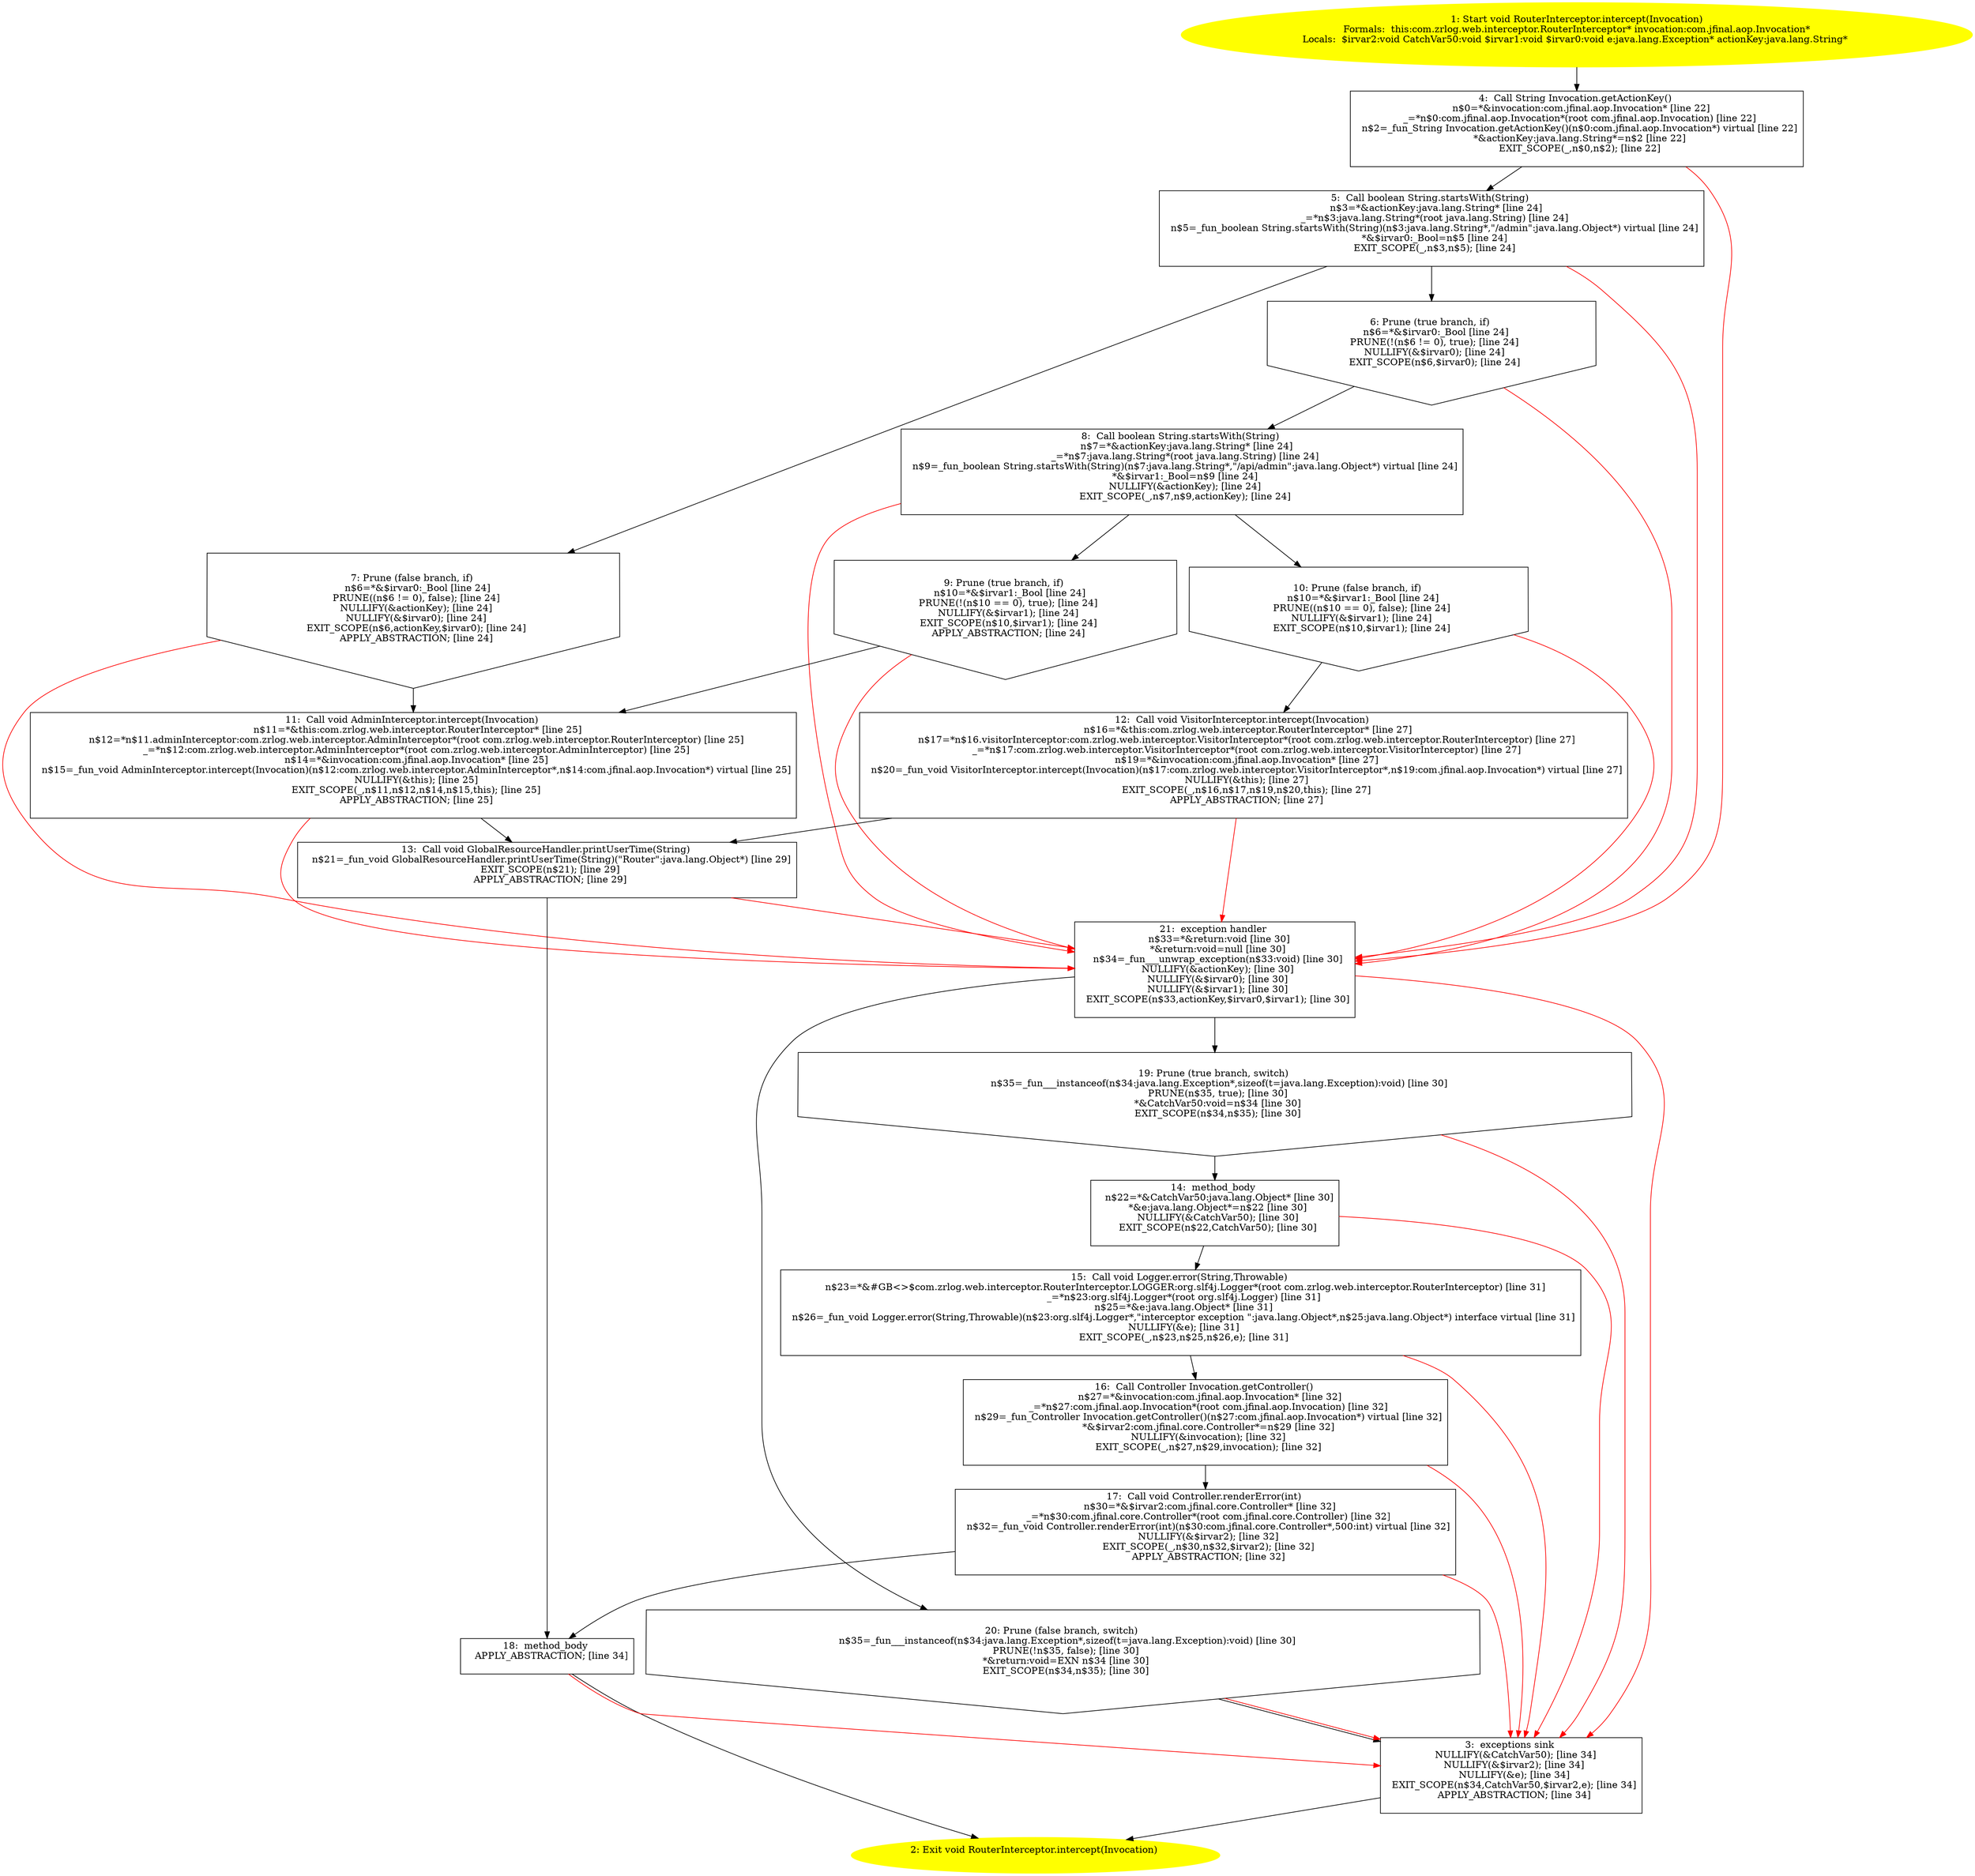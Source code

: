 /* @generated */
digraph cfg {
"com.zrlog.web.interceptor.RouterInterceptor.intercept(com.jfinal.aop.Invocation):void.be0d416b6515673952ac86a31438ba4a_1" [label="1: Start void RouterInterceptor.intercept(Invocation)\nFormals:  this:com.zrlog.web.interceptor.RouterInterceptor* invocation:com.jfinal.aop.Invocation*\nLocals:  $irvar2:void CatchVar50:void $irvar1:void $irvar0:void e:java.lang.Exception* actionKey:java.lang.String* \n  " color=yellow style=filled]
	

	 "com.zrlog.web.interceptor.RouterInterceptor.intercept(com.jfinal.aop.Invocation):void.be0d416b6515673952ac86a31438ba4a_1" -> "com.zrlog.web.interceptor.RouterInterceptor.intercept(com.jfinal.aop.Invocation):void.be0d416b6515673952ac86a31438ba4a_4" ;
"com.zrlog.web.interceptor.RouterInterceptor.intercept(com.jfinal.aop.Invocation):void.be0d416b6515673952ac86a31438ba4a_2" [label="2: Exit void RouterInterceptor.intercept(Invocation) \n  " color=yellow style=filled]
	

"com.zrlog.web.interceptor.RouterInterceptor.intercept(com.jfinal.aop.Invocation):void.be0d416b6515673952ac86a31438ba4a_3" [label="3:  exceptions sink \n   NULLIFY(&CatchVar50); [line 34]\n  NULLIFY(&$irvar2); [line 34]\n  NULLIFY(&e); [line 34]\n  EXIT_SCOPE(n$34,CatchVar50,$irvar2,e); [line 34]\n  APPLY_ABSTRACTION; [line 34]\n " shape="box"]
	

	 "com.zrlog.web.interceptor.RouterInterceptor.intercept(com.jfinal.aop.Invocation):void.be0d416b6515673952ac86a31438ba4a_3" -> "com.zrlog.web.interceptor.RouterInterceptor.intercept(com.jfinal.aop.Invocation):void.be0d416b6515673952ac86a31438ba4a_2" ;
"com.zrlog.web.interceptor.RouterInterceptor.intercept(com.jfinal.aop.Invocation):void.be0d416b6515673952ac86a31438ba4a_4" [label="4:  Call String Invocation.getActionKey() \n   n$0=*&invocation:com.jfinal.aop.Invocation* [line 22]\n  _=*n$0:com.jfinal.aop.Invocation*(root com.jfinal.aop.Invocation) [line 22]\n  n$2=_fun_String Invocation.getActionKey()(n$0:com.jfinal.aop.Invocation*) virtual [line 22]\n  *&actionKey:java.lang.String*=n$2 [line 22]\n  EXIT_SCOPE(_,n$0,n$2); [line 22]\n " shape="box"]
	

	 "com.zrlog.web.interceptor.RouterInterceptor.intercept(com.jfinal.aop.Invocation):void.be0d416b6515673952ac86a31438ba4a_4" -> "com.zrlog.web.interceptor.RouterInterceptor.intercept(com.jfinal.aop.Invocation):void.be0d416b6515673952ac86a31438ba4a_5" ;
	 "com.zrlog.web.interceptor.RouterInterceptor.intercept(com.jfinal.aop.Invocation):void.be0d416b6515673952ac86a31438ba4a_4" -> "com.zrlog.web.interceptor.RouterInterceptor.intercept(com.jfinal.aop.Invocation):void.be0d416b6515673952ac86a31438ba4a_21" [color="red" ];
"com.zrlog.web.interceptor.RouterInterceptor.intercept(com.jfinal.aop.Invocation):void.be0d416b6515673952ac86a31438ba4a_5" [label="5:  Call boolean String.startsWith(String) \n   n$3=*&actionKey:java.lang.String* [line 24]\n  _=*n$3:java.lang.String*(root java.lang.String) [line 24]\n  n$5=_fun_boolean String.startsWith(String)(n$3:java.lang.String*,\"/admin\":java.lang.Object*) virtual [line 24]\n  *&$irvar0:_Bool=n$5 [line 24]\n  EXIT_SCOPE(_,n$3,n$5); [line 24]\n " shape="box"]
	

	 "com.zrlog.web.interceptor.RouterInterceptor.intercept(com.jfinal.aop.Invocation):void.be0d416b6515673952ac86a31438ba4a_5" -> "com.zrlog.web.interceptor.RouterInterceptor.intercept(com.jfinal.aop.Invocation):void.be0d416b6515673952ac86a31438ba4a_6" ;
	 "com.zrlog.web.interceptor.RouterInterceptor.intercept(com.jfinal.aop.Invocation):void.be0d416b6515673952ac86a31438ba4a_5" -> "com.zrlog.web.interceptor.RouterInterceptor.intercept(com.jfinal.aop.Invocation):void.be0d416b6515673952ac86a31438ba4a_7" ;
	 "com.zrlog.web.interceptor.RouterInterceptor.intercept(com.jfinal.aop.Invocation):void.be0d416b6515673952ac86a31438ba4a_5" -> "com.zrlog.web.interceptor.RouterInterceptor.intercept(com.jfinal.aop.Invocation):void.be0d416b6515673952ac86a31438ba4a_21" [color="red" ];
"com.zrlog.web.interceptor.RouterInterceptor.intercept(com.jfinal.aop.Invocation):void.be0d416b6515673952ac86a31438ba4a_6" [label="6: Prune (true branch, if) \n   n$6=*&$irvar0:_Bool [line 24]\n  PRUNE(!(n$6 != 0), true); [line 24]\n  NULLIFY(&$irvar0); [line 24]\n  EXIT_SCOPE(n$6,$irvar0); [line 24]\n " shape="invhouse"]
	

	 "com.zrlog.web.interceptor.RouterInterceptor.intercept(com.jfinal.aop.Invocation):void.be0d416b6515673952ac86a31438ba4a_6" -> "com.zrlog.web.interceptor.RouterInterceptor.intercept(com.jfinal.aop.Invocation):void.be0d416b6515673952ac86a31438ba4a_8" ;
	 "com.zrlog.web.interceptor.RouterInterceptor.intercept(com.jfinal.aop.Invocation):void.be0d416b6515673952ac86a31438ba4a_6" -> "com.zrlog.web.interceptor.RouterInterceptor.intercept(com.jfinal.aop.Invocation):void.be0d416b6515673952ac86a31438ba4a_21" [color="red" ];
"com.zrlog.web.interceptor.RouterInterceptor.intercept(com.jfinal.aop.Invocation):void.be0d416b6515673952ac86a31438ba4a_7" [label="7: Prune (false branch, if) \n   n$6=*&$irvar0:_Bool [line 24]\n  PRUNE((n$6 != 0), false); [line 24]\n  NULLIFY(&actionKey); [line 24]\n  NULLIFY(&$irvar0); [line 24]\n  EXIT_SCOPE(n$6,actionKey,$irvar0); [line 24]\n  APPLY_ABSTRACTION; [line 24]\n " shape="invhouse"]
	

	 "com.zrlog.web.interceptor.RouterInterceptor.intercept(com.jfinal.aop.Invocation):void.be0d416b6515673952ac86a31438ba4a_7" -> "com.zrlog.web.interceptor.RouterInterceptor.intercept(com.jfinal.aop.Invocation):void.be0d416b6515673952ac86a31438ba4a_11" ;
	 "com.zrlog.web.interceptor.RouterInterceptor.intercept(com.jfinal.aop.Invocation):void.be0d416b6515673952ac86a31438ba4a_7" -> "com.zrlog.web.interceptor.RouterInterceptor.intercept(com.jfinal.aop.Invocation):void.be0d416b6515673952ac86a31438ba4a_21" [color="red" ];
"com.zrlog.web.interceptor.RouterInterceptor.intercept(com.jfinal.aop.Invocation):void.be0d416b6515673952ac86a31438ba4a_8" [label="8:  Call boolean String.startsWith(String) \n   n$7=*&actionKey:java.lang.String* [line 24]\n  _=*n$7:java.lang.String*(root java.lang.String) [line 24]\n  n$9=_fun_boolean String.startsWith(String)(n$7:java.lang.String*,\"/api/admin\":java.lang.Object*) virtual [line 24]\n  *&$irvar1:_Bool=n$9 [line 24]\n  NULLIFY(&actionKey); [line 24]\n  EXIT_SCOPE(_,n$7,n$9,actionKey); [line 24]\n " shape="box"]
	

	 "com.zrlog.web.interceptor.RouterInterceptor.intercept(com.jfinal.aop.Invocation):void.be0d416b6515673952ac86a31438ba4a_8" -> "com.zrlog.web.interceptor.RouterInterceptor.intercept(com.jfinal.aop.Invocation):void.be0d416b6515673952ac86a31438ba4a_9" ;
	 "com.zrlog.web.interceptor.RouterInterceptor.intercept(com.jfinal.aop.Invocation):void.be0d416b6515673952ac86a31438ba4a_8" -> "com.zrlog.web.interceptor.RouterInterceptor.intercept(com.jfinal.aop.Invocation):void.be0d416b6515673952ac86a31438ba4a_10" ;
	 "com.zrlog.web.interceptor.RouterInterceptor.intercept(com.jfinal.aop.Invocation):void.be0d416b6515673952ac86a31438ba4a_8" -> "com.zrlog.web.interceptor.RouterInterceptor.intercept(com.jfinal.aop.Invocation):void.be0d416b6515673952ac86a31438ba4a_21" [color="red" ];
"com.zrlog.web.interceptor.RouterInterceptor.intercept(com.jfinal.aop.Invocation):void.be0d416b6515673952ac86a31438ba4a_9" [label="9: Prune (true branch, if) \n   n$10=*&$irvar1:_Bool [line 24]\n  PRUNE(!(n$10 == 0), true); [line 24]\n  NULLIFY(&$irvar1); [line 24]\n  EXIT_SCOPE(n$10,$irvar1); [line 24]\n  APPLY_ABSTRACTION; [line 24]\n " shape="invhouse"]
	

	 "com.zrlog.web.interceptor.RouterInterceptor.intercept(com.jfinal.aop.Invocation):void.be0d416b6515673952ac86a31438ba4a_9" -> "com.zrlog.web.interceptor.RouterInterceptor.intercept(com.jfinal.aop.Invocation):void.be0d416b6515673952ac86a31438ba4a_11" ;
	 "com.zrlog.web.interceptor.RouterInterceptor.intercept(com.jfinal.aop.Invocation):void.be0d416b6515673952ac86a31438ba4a_9" -> "com.zrlog.web.interceptor.RouterInterceptor.intercept(com.jfinal.aop.Invocation):void.be0d416b6515673952ac86a31438ba4a_21" [color="red" ];
"com.zrlog.web.interceptor.RouterInterceptor.intercept(com.jfinal.aop.Invocation):void.be0d416b6515673952ac86a31438ba4a_10" [label="10: Prune (false branch, if) \n   n$10=*&$irvar1:_Bool [line 24]\n  PRUNE((n$10 == 0), false); [line 24]\n  NULLIFY(&$irvar1); [line 24]\n  EXIT_SCOPE(n$10,$irvar1); [line 24]\n " shape="invhouse"]
	

	 "com.zrlog.web.interceptor.RouterInterceptor.intercept(com.jfinal.aop.Invocation):void.be0d416b6515673952ac86a31438ba4a_10" -> "com.zrlog.web.interceptor.RouterInterceptor.intercept(com.jfinal.aop.Invocation):void.be0d416b6515673952ac86a31438ba4a_12" ;
	 "com.zrlog.web.interceptor.RouterInterceptor.intercept(com.jfinal.aop.Invocation):void.be0d416b6515673952ac86a31438ba4a_10" -> "com.zrlog.web.interceptor.RouterInterceptor.intercept(com.jfinal.aop.Invocation):void.be0d416b6515673952ac86a31438ba4a_21" [color="red" ];
"com.zrlog.web.interceptor.RouterInterceptor.intercept(com.jfinal.aop.Invocation):void.be0d416b6515673952ac86a31438ba4a_11" [label="11:  Call void AdminInterceptor.intercept(Invocation) \n   n$11=*&this:com.zrlog.web.interceptor.RouterInterceptor* [line 25]\n  n$12=*n$11.adminInterceptor:com.zrlog.web.interceptor.AdminInterceptor*(root com.zrlog.web.interceptor.RouterInterceptor) [line 25]\n  _=*n$12:com.zrlog.web.interceptor.AdminInterceptor*(root com.zrlog.web.interceptor.AdminInterceptor) [line 25]\n  n$14=*&invocation:com.jfinal.aop.Invocation* [line 25]\n  n$15=_fun_void AdminInterceptor.intercept(Invocation)(n$12:com.zrlog.web.interceptor.AdminInterceptor*,n$14:com.jfinal.aop.Invocation*) virtual [line 25]\n  NULLIFY(&this); [line 25]\n  EXIT_SCOPE(_,n$11,n$12,n$14,n$15,this); [line 25]\n  APPLY_ABSTRACTION; [line 25]\n " shape="box"]
	

	 "com.zrlog.web.interceptor.RouterInterceptor.intercept(com.jfinal.aop.Invocation):void.be0d416b6515673952ac86a31438ba4a_11" -> "com.zrlog.web.interceptor.RouterInterceptor.intercept(com.jfinal.aop.Invocation):void.be0d416b6515673952ac86a31438ba4a_13" ;
	 "com.zrlog.web.interceptor.RouterInterceptor.intercept(com.jfinal.aop.Invocation):void.be0d416b6515673952ac86a31438ba4a_11" -> "com.zrlog.web.interceptor.RouterInterceptor.intercept(com.jfinal.aop.Invocation):void.be0d416b6515673952ac86a31438ba4a_21" [color="red" ];
"com.zrlog.web.interceptor.RouterInterceptor.intercept(com.jfinal.aop.Invocation):void.be0d416b6515673952ac86a31438ba4a_12" [label="12:  Call void VisitorInterceptor.intercept(Invocation) \n   n$16=*&this:com.zrlog.web.interceptor.RouterInterceptor* [line 27]\n  n$17=*n$16.visitorInterceptor:com.zrlog.web.interceptor.VisitorInterceptor*(root com.zrlog.web.interceptor.RouterInterceptor) [line 27]\n  _=*n$17:com.zrlog.web.interceptor.VisitorInterceptor*(root com.zrlog.web.interceptor.VisitorInterceptor) [line 27]\n  n$19=*&invocation:com.jfinal.aop.Invocation* [line 27]\n  n$20=_fun_void VisitorInterceptor.intercept(Invocation)(n$17:com.zrlog.web.interceptor.VisitorInterceptor*,n$19:com.jfinal.aop.Invocation*) virtual [line 27]\n  NULLIFY(&this); [line 27]\n  EXIT_SCOPE(_,n$16,n$17,n$19,n$20,this); [line 27]\n  APPLY_ABSTRACTION; [line 27]\n " shape="box"]
	

	 "com.zrlog.web.interceptor.RouterInterceptor.intercept(com.jfinal.aop.Invocation):void.be0d416b6515673952ac86a31438ba4a_12" -> "com.zrlog.web.interceptor.RouterInterceptor.intercept(com.jfinal.aop.Invocation):void.be0d416b6515673952ac86a31438ba4a_13" ;
	 "com.zrlog.web.interceptor.RouterInterceptor.intercept(com.jfinal.aop.Invocation):void.be0d416b6515673952ac86a31438ba4a_12" -> "com.zrlog.web.interceptor.RouterInterceptor.intercept(com.jfinal.aop.Invocation):void.be0d416b6515673952ac86a31438ba4a_21" [color="red" ];
"com.zrlog.web.interceptor.RouterInterceptor.intercept(com.jfinal.aop.Invocation):void.be0d416b6515673952ac86a31438ba4a_13" [label="13:  Call void GlobalResourceHandler.printUserTime(String) \n   n$21=_fun_void GlobalResourceHandler.printUserTime(String)(\"Router\":java.lang.Object*) [line 29]\n  EXIT_SCOPE(n$21); [line 29]\n  APPLY_ABSTRACTION; [line 29]\n " shape="box"]
	

	 "com.zrlog.web.interceptor.RouterInterceptor.intercept(com.jfinal.aop.Invocation):void.be0d416b6515673952ac86a31438ba4a_13" -> "com.zrlog.web.interceptor.RouterInterceptor.intercept(com.jfinal.aop.Invocation):void.be0d416b6515673952ac86a31438ba4a_18" ;
	 "com.zrlog.web.interceptor.RouterInterceptor.intercept(com.jfinal.aop.Invocation):void.be0d416b6515673952ac86a31438ba4a_13" -> "com.zrlog.web.interceptor.RouterInterceptor.intercept(com.jfinal.aop.Invocation):void.be0d416b6515673952ac86a31438ba4a_21" [color="red" ];
"com.zrlog.web.interceptor.RouterInterceptor.intercept(com.jfinal.aop.Invocation):void.be0d416b6515673952ac86a31438ba4a_14" [label="14:  method_body \n   n$22=*&CatchVar50:java.lang.Object* [line 30]\n  *&e:java.lang.Object*=n$22 [line 30]\n  NULLIFY(&CatchVar50); [line 30]\n  EXIT_SCOPE(n$22,CatchVar50); [line 30]\n " shape="box"]
	

	 "com.zrlog.web.interceptor.RouterInterceptor.intercept(com.jfinal.aop.Invocation):void.be0d416b6515673952ac86a31438ba4a_14" -> "com.zrlog.web.interceptor.RouterInterceptor.intercept(com.jfinal.aop.Invocation):void.be0d416b6515673952ac86a31438ba4a_15" ;
	 "com.zrlog.web.interceptor.RouterInterceptor.intercept(com.jfinal.aop.Invocation):void.be0d416b6515673952ac86a31438ba4a_14" -> "com.zrlog.web.interceptor.RouterInterceptor.intercept(com.jfinal.aop.Invocation):void.be0d416b6515673952ac86a31438ba4a_3" [color="red" ];
"com.zrlog.web.interceptor.RouterInterceptor.intercept(com.jfinal.aop.Invocation):void.be0d416b6515673952ac86a31438ba4a_15" [label="15:  Call void Logger.error(String,Throwable) \n   n$23=*&#GB<>$com.zrlog.web.interceptor.RouterInterceptor.LOGGER:org.slf4j.Logger*(root com.zrlog.web.interceptor.RouterInterceptor) [line 31]\n  _=*n$23:org.slf4j.Logger*(root org.slf4j.Logger) [line 31]\n  n$25=*&e:java.lang.Object* [line 31]\n  n$26=_fun_void Logger.error(String,Throwable)(n$23:org.slf4j.Logger*,\"interceptor exception \":java.lang.Object*,n$25:java.lang.Object*) interface virtual [line 31]\n  NULLIFY(&e); [line 31]\n  EXIT_SCOPE(_,n$23,n$25,n$26,e); [line 31]\n " shape="box"]
	

	 "com.zrlog.web.interceptor.RouterInterceptor.intercept(com.jfinal.aop.Invocation):void.be0d416b6515673952ac86a31438ba4a_15" -> "com.zrlog.web.interceptor.RouterInterceptor.intercept(com.jfinal.aop.Invocation):void.be0d416b6515673952ac86a31438ba4a_16" ;
	 "com.zrlog.web.interceptor.RouterInterceptor.intercept(com.jfinal.aop.Invocation):void.be0d416b6515673952ac86a31438ba4a_15" -> "com.zrlog.web.interceptor.RouterInterceptor.intercept(com.jfinal.aop.Invocation):void.be0d416b6515673952ac86a31438ba4a_3" [color="red" ];
"com.zrlog.web.interceptor.RouterInterceptor.intercept(com.jfinal.aop.Invocation):void.be0d416b6515673952ac86a31438ba4a_16" [label="16:  Call Controller Invocation.getController() \n   n$27=*&invocation:com.jfinal.aop.Invocation* [line 32]\n  _=*n$27:com.jfinal.aop.Invocation*(root com.jfinal.aop.Invocation) [line 32]\n  n$29=_fun_Controller Invocation.getController()(n$27:com.jfinal.aop.Invocation*) virtual [line 32]\n  *&$irvar2:com.jfinal.core.Controller*=n$29 [line 32]\n  NULLIFY(&invocation); [line 32]\n  EXIT_SCOPE(_,n$27,n$29,invocation); [line 32]\n " shape="box"]
	

	 "com.zrlog.web.interceptor.RouterInterceptor.intercept(com.jfinal.aop.Invocation):void.be0d416b6515673952ac86a31438ba4a_16" -> "com.zrlog.web.interceptor.RouterInterceptor.intercept(com.jfinal.aop.Invocation):void.be0d416b6515673952ac86a31438ba4a_17" ;
	 "com.zrlog.web.interceptor.RouterInterceptor.intercept(com.jfinal.aop.Invocation):void.be0d416b6515673952ac86a31438ba4a_16" -> "com.zrlog.web.interceptor.RouterInterceptor.intercept(com.jfinal.aop.Invocation):void.be0d416b6515673952ac86a31438ba4a_3" [color="red" ];
"com.zrlog.web.interceptor.RouterInterceptor.intercept(com.jfinal.aop.Invocation):void.be0d416b6515673952ac86a31438ba4a_17" [label="17:  Call void Controller.renderError(int) \n   n$30=*&$irvar2:com.jfinal.core.Controller* [line 32]\n  _=*n$30:com.jfinal.core.Controller*(root com.jfinal.core.Controller) [line 32]\n  n$32=_fun_void Controller.renderError(int)(n$30:com.jfinal.core.Controller*,500:int) virtual [line 32]\n  NULLIFY(&$irvar2); [line 32]\n  EXIT_SCOPE(_,n$30,n$32,$irvar2); [line 32]\n  APPLY_ABSTRACTION; [line 32]\n " shape="box"]
	

	 "com.zrlog.web.interceptor.RouterInterceptor.intercept(com.jfinal.aop.Invocation):void.be0d416b6515673952ac86a31438ba4a_17" -> "com.zrlog.web.interceptor.RouterInterceptor.intercept(com.jfinal.aop.Invocation):void.be0d416b6515673952ac86a31438ba4a_18" ;
	 "com.zrlog.web.interceptor.RouterInterceptor.intercept(com.jfinal.aop.Invocation):void.be0d416b6515673952ac86a31438ba4a_17" -> "com.zrlog.web.interceptor.RouterInterceptor.intercept(com.jfinal.aop.Invocation):void.be0d416b6515673952ac86a31438ba4a_3" [color="red" ];
"com.zrlog.web.interceptor.RouterInterceptor.intercept(com.jfinal.aop.Invocation):void.be0d416b6515673952ac86a31438ba4a_18" [label="18:  method_body \n   APPLY_ABSTRACTION; [line 34]\n " shape="box"]
	

	 "com.zrlog.web.interceptor.RouterInterceptor.intercept(com.jfinal.aop.Invocation):void.be0d416b6515673952ac86a31438ba4a_18" -> "com.zrlog.web.interceptor.RouterInterceptor.intercept(com.jfinal.aop.Invocation):void.be0d416b6515673952ac86a31438ba4a_2" ;
	 "com.zrlog.web.interceptor.RouterInterceptor.intercept(com.jfinal.aop.Invocation):void.be0d416b6515673952ac86a31438ba4a_18" -> "com.zrlog.web.interceptor.RouterInterceptor.intercept(com.jfinal.aop.Invocation):void.be0d416b6515673952ac86a31438ba4a_3" [color="red" ];
"com.zrlog.web.interceptor.RouterInterceptor.intercept(com.jfinal.aop.Invocation):void.be0d416b6515673952ac86a31438ba4a_19" [label="19: Prune (true branch, switch) \n   n$35=_fun___instanceof(n$34:java.lang.Exception*,sizeof(t=java.lang.Exception):void) [line 30]\n  PRUNE(n$35, true); [line 30]\n  *&CatchVar50:void=n$34 [line 30]\n  EXIT_SCOPE(n$34,n$35); [line 30]\n " shape="invhouse"]
	

	 "com.zrlog.web.interceptor.RouterInterceptor.intercept(com.jfinal.aop.Invocation):void.be0d416b6515673952ac86a31438ba4a_19" -> "com.zrlog.web.interceptor.RouterInterceptor.intercept(com.jfinal.aop.Invocation):void.be0d416b6515673952ac86a31438ba4a_14" ;
	 "com.zrlog.web.interceptor.RouterInterceptor.intercept(com.jfinal.aop.Invocation):void.be0d416b6515673952ac86a31438ba4a_19" -> "com.zrlog.web.interceptor.RouterInterceptor.intercept(com.jfinal.aop.Invocation):void.be0d416b6515673952ac86a31438ba4a_3" [color="red" ];
"com.zrlog.web.interceptor.RouterInterceptor.intercept(com.jfinal.aop.Invocation):void.be0d416b6515673952ac86a31438ba4a_20" [label="20: Prune (false branch, switch) \n   n$35=_fun___instanceof(n$34:java.lang.Exception*,sizeof(t=java.lang.Exception):void) [line 30]\n  PRUNE(!n$35, false); [line 30]\n  *&return:void=EXN n$34 [line 30]\n  EXIT_SCOPE(n$34,n$35); [line 30]\n " shape="invhouse"]
	

	 "com.zrlog.web.interceptor.RouterInterceptor.intercept(com.jfinal.aop.Invocation):void.be0d416b6515673952ac86a31438ba4a_20" -> "com.zrlog.web.interceptor.RouterInterceptor.intercept(com.jfinal.aop.Invocation):void.be0d416b6515673952ac86a31438ba4a_3" ;
	 "com.zrlog.web.interceptor.RouterInterceptor.intercept(com.jfinal.aop.Invocation):void.be0d416b6515673952ac86a31438ba4a_20" -> "com.zrlog.web.interceptor.RouterInterceptor.intercept(com.jfinal.aop.Invocation):void.be0d416b6515673952ac86a31438ba4a_3" [color="red" ];
"com.zrlog.web.interceptor.RouterInterceptor.intercept(com.jfinal.aop.Invocation):void.be0d416b6515673952ac86a31438ba4a_21" [label="21:  exception handler \n   n$33=*&return:void [line 30]\n  *&return:void=null [line 30]\n  n$34=_fun___unwrap_exception(n$33:void) [line 30]\n  NULLIFY(&actionKey); [line 30]\n  NULLIFY(&$irvar0); [line 30]\n  NULLIFY(&$irvar1); [line 30]\n  EXIT_SCOPE(n$33,actionKey,$irvar0,$irvar1); [line 30]\n " shape="box"]
	

	 "com.zrlog.web.interceptor.RouterInterceptor.intercept(com.jfinal.aop.Invocation):void.be0d416b6515673952ac86a31438ba4a_21" -> "com.zrlog.web.interceptor.RouterInterceptor.intercept(com.jfinal.aop.Invocation):void.be0d416b6515673952ac86a31438ba4a_19" ;
	 "com.zrlog.web.interceptor.RouterInterceptor.intercept(com.jfinal.aop.Invocation):void.be0d416b6515673952ac86a31438ba4a_21" -> "com.zrlog.web.interceptor.RouterInterceptor.intercept(com.jfinal.aop.Invocation):void.be0d416b6515673952ac86a31438ba4a_20" ;
	 "com.zrlog.web.interceptor.RouterInterceptor.intercept(com.jfinal.aop.Invocation):void.be0d416b6515673952ac86a31438ba4a_21" -> "com.zrlog.web.interceptor.RouterInterceptor.intercept(com.jfinal.aop.Invocation):void.be0d416b6515673952ac86a31438ba4a_3" [color="red" ];
}

